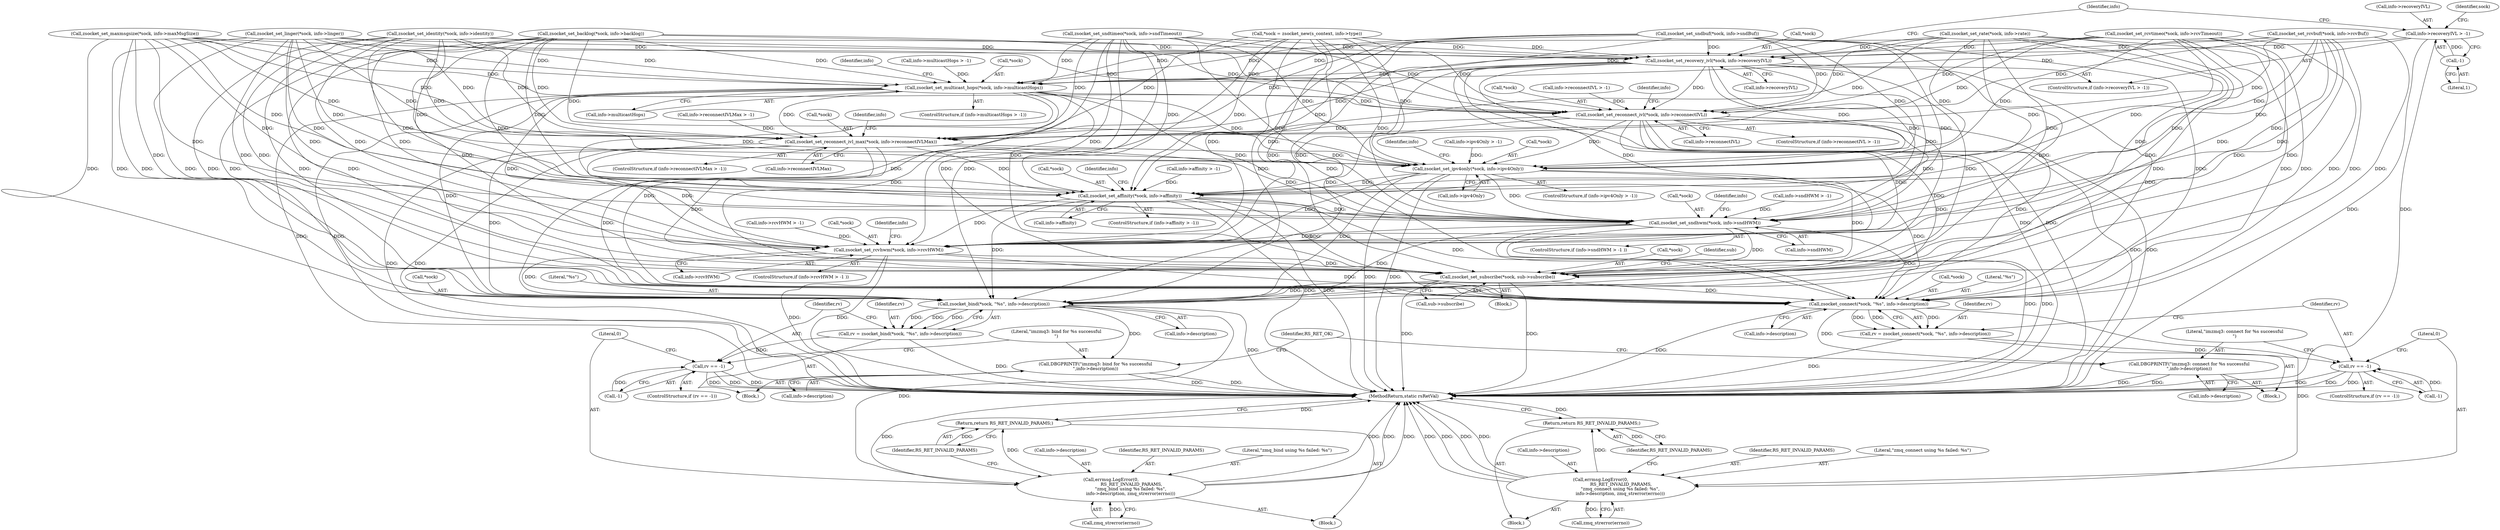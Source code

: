 digraph "0_rsyslog_062d0c671a29f7c6f7dff4a2f1f35df375bbb30b@pointer" {
"1000248" [label="(Call,info->recoveryIVL > -1)"];
"1000252" [label="(Call,-1)"];
"1000254" [label="(Call,zsocket_set_recovery_ivl(*sock, info->recoveryIVL))"];
"1000267" [label="(Call,zsocket_set_multicast_hops(*sock, info->multicastHops))"];
"1000280" [label="(Call,zsocket_set_reconnect_ivl(*sock, info->reconnectIVL))"];
"1000293" [label="(Call,zsocket_set_reconnect_ivl_max(*sock, info->reconnectIVLMax))"];
"1000306" [label="(Call,zsocket_set_ipv4only(*sock, info->ipv4Only))"];
"1000319" [label="(Call,zsocket_set_affinity(*sock, info->affinity))"];
"1000332" [label="(Call,zsocket_set_sndhwm(*sock, info->sndHWM))"];
"1000345" [label="(Call,zsocket_set_rcvhwm(*sock, info->rcvHWM))"];
"1000373" [label="(Call,zsocket_set_subscribe(*sock, sub->subscribe))"];
"1000388" [label="(Call,zsocket_connect(*sock, \"%s\", info->description))"];
"1000386" [label="(Call,rv = zsocket_connect(*sock, \"%s\", info->description))"];
"1000396" [label="(Call,rv == -1)"];
"1000401" [label="(Call,errmsg.LogError(0,\n                             RS_RET_INVALID_PARAMS,\n                            \"zmq_connect using %s failed: %s\",\n                            info->description, zmq_strerror(errno)))"];
"1000410" [label="(Return,return RS_RET_INVALID_PARAMS;)"];
"1000412" [label="(Call,DBGPRINTF(\"imzmq3: connect for %s successful\n\",info->description))"];
"1000421" [label="(Call,zsocket_bind(*sock, \"%s\", info->description))"];
"1000419" [label="(Call,rv = zsocket_bind(*sock, \"%s\", info->description))"];
"1000429" [label="(Call,rv == -1)"];
"1000434" [label="(Call,errmsg.LogError(0,\n                             RS_RET_INVALID_PARAMS,\n                            \"zmq_bind using %s failed: %s\",\n                            info->description, zmq_strerror(errno)))"];
"1000443" [label="(Return,return RS_RET_INVALID_PARAMS;)"];
"1000445" [label="(Call,DBGPRINTF(\"imzmq3: bind for %s successful\n\",info->description))"];
"1000309" [label="(Call,info->ipv4Only)"];
"1000249" [label="(Call,info->recoveryIVL)"];
"1000438" [label="(Call,info->description)"];
"1000339" [label="(Call,info->rcvHWM > -1)"];
"1000386" [label="(Call,rv = zsocket_connect(*sock, \"%s\", info->description))"];
"1000333" [label="(Call,*sock)"];
"1000376" [label="(Call,sub->subscribe)"];
"1000332" [label="(Call,zsocket_set_sndhwm(*sock, info->sndHWM))"];
"1000413" [label="(Literal,\"imzmq3: connect for %s successful\n\")"];
"1000436" [label="(Identifier,RS_RET_INVALID_PARAMS)"];
"1000335" [label="(Call,info->sndHWM)"];
"1000287" [label="(Call,info->reconnectIVLMax > -1)"];
"1000419" [label="(Call,rv = zsocket_bind(*sock, \"%s\", info->description))"];
"1000422" [label="(Call,*sock)"];
"1000150" [label="(Call,zsocket_set_sndbuf(*sock, info->sndBuf))"];
"1000163" [label="(Call,zsocket_set_rcvbuf(*sock, info->rcvBuf))"];
"1000346" [label="(Call,*sock)"];
"1000374" [label="(Call,*sock)"];
"1000294" [label="(Call,*sock)"];
"1000428" [label="(ControlStructure,if (rv == -1))"];
"1000420" [label="(Identifier,rv)"];
"1000403" [label="(Identifier,RS_RET_INVALID_PARAMS)"];
"1000410" [label="(Return,return RS_RET_INVALID_PARAMS;)"];
"1000281" [label="(Call,*sock)"];
"1000373" [label="(Call,zsocket_set_subscribe(*sock, sub->subscribe))"];
"1000255" [label="(Call,*sock)"];
"1000263" [label="(Identifier,info)"];
"1000276" [label="(Identifier,info)"];
"1000254" [label="(Call,zsocket_set_recovery_ivl(*sock, info->recoveryIVL))"];
"1000341" [label="(Identifier,info)"];
"1000447" [label="(Call,info->description)"];
"1000435" [label="(Literal,0)"];
"1000215" [label="(Call,zsocket_set_rcvtimeo(*sock, info->rcvTimeout))"];
"1000260" [label="(ControlStructure,if (info->multicastHops > -1))"];
"1000431" [label="(Call,-1)"];
"1000202" [label="(Call,zsocket_set_sndtimeo(*sock, info->sndTimeout))"];
"1000404" [label="(Literal,\"zmq_connect using %s failed: %s\")"];
"1000421" [label="(Call,zsocket_bind(*sock, \"%s\", info->description))"];
"1000256" [label="(Identifier,sock)"];
"1000283" [label="(Call,info->reconnectIVL)"];
"1000418" [label="(Block,)"];
"1000286" [label="(ControlStructure,if (info->reconnectIVLMax > -1))"];
"1000326" [label="(Call,info->sndHWM > -1)"];
"1000398" [label="(Call,-1)"];
"1000322" [label="(Call,info->affinity)"];
"1000189" [label="(Call,zsocket_set_backlog(*sock, info->backlog))"];
"1000315" [label="(Identifier,info)"];
"1000296" [label="(Call,info->reconnectIVLMax)"];
"1000445" [label="(Call,DBGPRINTF(\"imzmq3: bind for %s successful\n\",info->description))"];
"1000338" [label="(ControlStructure,if (info->rcvHWM > -1 ))"];
"1000273" [label="(ControlStructure,if (info->reconnectIVL > -1))"];
"1000388" [label="(Call,zsocket_connect(*sock, \"%s\", info->description))"];
"1000261" [label="(Call,info->multicastHops > -1)"];
"1000451" [label="(Identifier,RS_RET_OK)"];
"1000253" [label="(Literal,1)"];
"1000312" [label="(ControlStructure,if (info->affinity > -1))"];
"1000252" [label="(Call,-1)"];
"1000411" [label="(Identifier,RS_RET_INVALID_PARAMS)"];
"1000387" [label="(Identifier,rv)"];
"1000402" [label="(Literal,0)"];
"1000110" [label="(Call,*sock = zsocket_new(s_context, info->type))"];
"1000429" [label="(Call,rv == -1)"];
"1000368" [label="(Identifier,sub)"];
"1000270" [label="(Call,info->multicastHops)"];
"1000414" [label="(Call,info->description)"];
"1000302" [label="(Identifier,info)"];
"1000241" [label="(Call,zsocket_set_rate(*sock, info->rate))"];
"1000372" [label="(Block,)"];
"1000257" [label="(Call,info->recoveryIVL)"];
"1000354" [label="(Identifier,info)"];
"1000400" [label="(Block,)"];
"1000137" [label="(Call,zsocket_set_identity(*sock, info->identity))"];
"1000319" [label="(Call,zsocket_set_affinity(*sock, info->affinity))"];
"1000408" [label="(Call,zmq_strerror(errno))"];
"1000247" [label="(ControlStructure,if (info->recoveryIVL > -1))"];
"1000425" [label="(Call,info->description)"];
"1000293" [label="(Call,zsocket_set_reconnect_ivl_max(*sock, info->reconnectIVLMax))"];
"1000395" [label="(ControlStructure,if (rv == -1))"];
"1000452" [label="(MethodReturn,static rsRetVal)"];
"1000437" [label="(Literal,\"zmq_bind using %s failed: %s\")"];
"1000267" [label="(Call,zsocket_set_multicast_hops(*sock, info->multicastHops))"];
"1000274" [label="(Call,info->reconnectIVL > -1)"];
"1000397" [label="(Identifier,rv)"];
"1000280" [label="(Call,zsocket_set_reconnect_ivl(*sock, info->reconnectIVL))"];
"1000313" [label="(Call,info->affinity > -1)"];
"1000228" [label="(Call,zsocket_set_maxmsgsize(*sock, info->maxMsgSize))"];
"1000268" [label="(Call,*sock)"];
"1000389" [label="(Call,*sock)"];
"1000446" [label="(Literal,\"imzmq3: bind for %s successful\n\")"];
"1000300" [label="(Call,info->ipv4Only > -1)"];
"1000348" [label="(Call,info->rcvHWM)"];
"1000444" [label="(Identifier,RS_RET_INVALID_PARAMS)"];
"1000320" [label="(Call,*sock)"];
"1000306" [label="(Call,zsocket_set_ipv4only(*sock, info->ipv4Only))"];
"1000248" [label="(Call,info->recoveryIVL > -1)"];
"1000434" [label="(Call,errmsg.LogError(0,\n                             RS_RET_INVALID_PARAMS,\n                            \"zmq_bind using %s failed: %s\",\n                            info->description, zmq_strerror(errno)))"];
"1000176" [label="(Call,zsocket_set_linger(*sock, info->linger))"];
"1000385" [label="(Block,)"];
"1000299" [label="(ControlStructure,if (info->ipv4Only > -1))"];
"1000391" [label="(Literal,\"%s\")"];
"1000325" [label="(ControlStructure,if (info->sndHWM > -1 ))"];
"1000424" [label="(Literal,\"%s\")"];
"1000401" [label="(Call,errmsg.LogError(0,\n                             RS_RET_INVALID_PARAMS,\n                            \"zmq_connect using %s failed: %s\",\n                            info->description, zmq_strerror(errno)))"];
"1000289" [label="(Identifier,info)"];
"1000405" [label="(Call,info->description)"];
"1000396" [label="(Call,rv == -1)"];
"1000433" [label="(Block,)"];
"1000441" [label="(Call,zmq_strerror(errno))"];
"1000307" [label="(Call,*sock)"];
"1000328" [label="(Identifier,info)"];
"1000430" [label="(Identifier,rv)"];
"1000443" [label="(Return,return RS_RET_INVALID_PARAMS;)"];
"1000345" [label="(Call,zsocket_set_rcvhwm(*sock, info->rcvHWM))"];
"1000392" [label="(Call,info->description)"];
"1000412" [label="(Call,DBGPRINTF(\"imzmq3: connect for %s successful\n\",info->description))"];
"1000248" -> "1000247"  [label="AST: "];
"1000248" -> "1000252"  [label="CFG: "];
"1000249" -> "1000248"  [label="AST: "];
"1000252" -> "1000248"  [label="AST: "];
"1000256" -> "1000248"  [label="CFG: "];
"1000263" -> "1000248"  [label="CFG: "];
"1000248" -> "1000452"  [label="DDG: "];
"1000248" -> "1000452"  [label="DDG: "];
"1000252" -> "1000248"  [label="DDG: "];
"1000248" -> "1000254"  [label="DDG: "];
"1000252" -> "1000253"  [label="CFG: "];
"1000253" -> "1000252"  [label="AST: "];
"1000254" -> "1000247"  [label="AST: "];
"1000254" -> "1000257"  [label="CFG: "];
"1000255" -> "1000254"  [label="AST: "];
"1000257" -> "1000254"  [label="AST: "];
"1000263" -> "1000254"  [label="CFG: "];
"1000254" -> "1000452"  [label="DDG: "];
"1000254" -> "1000452"  [label="DDG: "];
"1000163" -> "1000254"  [label="DDG: "];
"1000150" -> "1000254"  [label="DDG: "];
"1000189" -> "1000254"  [label="DDG: "];
"1000215" -> "1000254"  [label="DDG: "];
"1000228" -> "1000254"  [label="DDG: "];
"1000202" -> "1000254"  [label="DDG: "];
"1000241" -> "1000254"  [label="DDG: "];
"1000176" -> "1000254"  [label="DDG: "];
"1000137" -> "1000254"  [label="DDG: "];
"1000110" -> "1000254"  [label="DDG: "];
"1000254" -> "1000267"  [label="DDG: "];
"1000254" -> "1000280"  [label="DDG: "];
"1000254" -> "1000293"  [label="DDG: "];
"1000254" -> "1000306"  [label="DDG: "];
"1000254" -> "1000319"  [label="DDG: "];
"1000254" -> "1000332"  [label="DDG: "];
"1000254" -> "1000345"  [label="DDG: "];
"1000254" -> "1000373"  [label="DDG: "];
"1000254" -> "1000388"  [label="DDG: "];
"1000254" -> "1000421"  [label="DDG: "];
"1000267" -> "1000260"  [label="AST: "];
"1000267" -> "1000270"  [label="CFG: "];
"1000268" -> "1000267"  [label="AST: "];
"1000270" -> "1000267"  [label="AST: "];
"1000276" -> "1000267"  [label="CFG: "];
"1000267" -> "1000452"  [label="DDG: "];
"1000267" -> "1000452"  [label="DDG: "];
"1000163" -> "1000267"  [label="DDG: "];
"1000150" -> "1000267"  [label="DDG: "];
"1000189" -> "1000267"  [label="DDG: "];
"1000215" -> "1000267"  [label="DDG: "];
"1000228" -> "1000267"  [label="DDG: "];
"1000202" -> "1000267"  [label="DDG: "];
"1000241" -> "1000267"  [label="DDG: "];
"1000176" -> "1000267"  [label="DDG: "];
"1000137" -> "1000267"  [label="DDG: "];
"1000110" -> "1000267"  [label="DDG: "];
"1000261" -> "1000267"  [label="DDG: "];
"1000267" -> "1000280"  [label="DDG: "];
"1000267" -> "1000293"  [label="DDG: "];
"1000267" -> "1000306"  [label="DDG: "];
"1000267" -> "1000319"  [label="DDG: "];
"1000267" -> "1000332"  [label="DDG: "];
"1000267" -> "1000345"  [label="DDG: "];
"1000267" -> "1000373"  [label="DDG: "];
"1000267" -> "1000388"  [label="DDG: "];
"1000267" -> "1000421"  [label="DDG: "];
"1000280" -> "1000273"  [label="AST: "];
"1000280" -> "1000283"  [label="CFG: "];
"1000281" -> "1000280"  [label="AST: "];
"1000283" -> "1000280"  [label="AST: "];
"1000289" -> "1000280"  [label="CFG: "];
"1000280" -> "1000452"  [label="DDG: "];
"1000280" -> "1000452"  [label="DDG: "];
"1000163" -> "1000280"  [label="DDG: "];
"1000150" -> "1000280"  [label="DDG: "];
"1000189" -> "1000280"  [label="DDG: "];
"1000215" -> "1000280"  [label="DDG: "];
"1000202" -> "1000280"  [label="DDG: "];
"1000241" -> "1000280"  [label="DDG: "];
"1000176" -> "1000280"  [label="DDG: "];
"1000137" -> "1000280"  [label="DDG: "];
"1000110" -> "1000280"  [label="DDG: "];
"1000228" -> "1000280"  [label="DDG: "];
"1000274" -> "1000280"  [label="DDG: "];
"1000280" -> "1000293"  [label="DDG: "];
"1000280" -> "1000306"  [label="DDG: "];
"1000280" -> "1000319"  [label="DDG: "];
"1000280" -> "1000332"  [label="DDG: "];
"1000280" -> "1000345"  [label="DDG: "];
"1000280" -> "1000373"  [label="DDG: "];
"1000280" -> "1000388"  [label="DDG: "];
"1000280" -> "1000421"  [label="DDG: "];
"1000293" -> "1000286"  [label="AST: "];
"1000293" -> "1000296"  [label="CFG: "];
"1000294" -> "1000293"  [label="AST: "];
"1000296" -> "1000293"  [label="AST: "];
"1000302" -> "1000293"  [label="CFG: "];
"1000293" -> "1000452"  [label="DDG: "];
"1000293" -> "1000452"  [label="DDG: "];
"1000163" -> "1000293"  [label="DDG: "];
"1000150" -> "1000293"  [label="DDG: "];
"1000189" -> "1000293"  [label="DDG: "];
"1000215" -> "1000293"  [label="DDG: "];
"1000202" -> "1000293"  [label="DDG: "];
"1000241" -> "1000293"  [label="DDG: "];
"1000176" -> "1000293"  [label="DDG: "];
"1000137" -> "1000293"  [label="DDG: "];
"1000110" -> "1000293"  [label="DDG: "];
"1000228" -> "1000293"  [label="DDG: "];
"1000287" -> "1000293"  [label="DDG: "];
"1000293" -> "1000306"  [label="DDG: "];
"1000293" -> "1000319"  [label="DDG: "];
"1000293" -> "1000332"  [label="DDG: "];
"1000293" -> "1000345"  [label="DDG: "];
"1000293" -> "1000373"  [label="DDG: "];
"1000293" -> "1000388"  [label="DDG: "];
"1000293" -> "1000421"  [label="DDG: "];
"1000306" -> "1000299"  [label="AST: "];
"1000306" -> "1000309"  [label="CFG: "];
"1000307" -> "1000306"  [label="AST: "];
"1000309" -> "1000306"  [label="AST: "];
"1000315" -> "1000306"  [label="CFG: "];
"1000306" -> "1000452"  [label="DDG: "];
"1000306" -> "1000452"  [label="DDG: "];
"1000163" -> "1000306"  [label="DDG: "];
"1000189" -> "1000306"  [label="DDG: "];
"1000215" -> "1000306"  [label="DDG: "];
"1000202" -> "1000306"  [label="DDG: "];
"1000241" -> "1000306"  [label="DDG: "];
"1000176" -> "1000306"  [label="DDG: "];
"1000137" -> "1000306"  [label="DDG: "];
"1000110" -> "1000306"  [label="DDG: "];
"1000150" -> "1000306"  [label="DDG: "];
"1000228" -> "1000306"  [label="DDG: "];
"1000300" -> "1000306"  [label="DDG: "];
"1000306" -> "1000319"  [label="DDG: "];
"1000306" -> "1000332"  [label="DDG: "];
"1000306" -> "1000345"  [label="DDG: "];
"1000306" -> "1000373"  [label="DDG: "];
"1000306" -> "1000388"  [label="DDG: "];
"1000306" -> "1000421"  [label="DDG: "];
"1000319" -> "1000312"  [label="AST: "];
"1000319" -> "1000322"  [label="CFG: "];
"1000320" -> "1000319"  [label="AST: "];
"1000322" -> "1000319"  [label="AST: "];
"1000328" -> "1000319"  [label="CFG: "];
"1000319" -> "1000452"  [label="DDG: "];
"1000319" -> "1000452"  [label="DDG: "];
"1000163" -> "1000319"  [label="DDG: "];
"1000189" -> "1000319"  [label="DDG: "];
"1000215" -> "1000319"  [label="DDG: "];
"1000202" -> "1000319"  [label="DDG: "];
"1000241" -> "1000319"  [label="DDG: "];
"1000176" -> "1000319"  [label="DDG: "];
"1000137" -> "1000319"  [label="DDG: "];
"1000110" -> "1000319"  [label="DDG: "];
"1000150" -> "1000319"  [label="DDG: "];
"1000228" -> "1000319"  [label="DDG: "];
"1000313" -> "1000319"  [label="DDG: "];
"1000319" -> "1000332"  [label="DDG: "];
"1000319" -> "1000345"  [label="DDG: "];
"1000319" -> "1000373"  [label="DDG: "];
"1000319" -> "1000388"  [label="DDG: "];
"1000319" -> "1000421"  [label="DDG: "];
"1000332" -> "1000325"  [label="AST: "];
"1000332" -> "1000335"  [label="CFG: "];
"1000333" -> "1000332"  [label="AST: "];
"1000335" -> "1000332"  [label="AST: "];
"1000341" -> "1000332"  [label="CFG: "];
"1000332" -> "1000452"  [label="DDG: "];
"1000332" -> "1000452"  [label="DDG: "];
"1000163" -> "1000332"  [label="DDG: "];
"1000189" -> "1000332"  [label="DDG: "];
"1000215" -> "1000332"  [label="DDG: "];
"1000202" -> "1000332"  [label="DDG: "];
"1000241" -> "1000332"  [label="DDG: "];
"1000176" -> "1000332"  [label="DDG: "];
"1000137" -> "1000332"  [label="DDG: "];
"1000110" -> "1000332"  [label="DDG: "];
"1000150" -> "1000332"  [label="DDG: "];
"1000228" -> "1000332"  [label="DDG: "];
"1000326" -> "1000332"  [label="DDG: "];
"1000332" -> "1000345"  [label="DDG: "];
"1000332" -> "1000373"  [label="DDG: "];
"1000332" -> "1000388"  [label="DDG: "];
"1000332" -> "1000421"  [label="DDG: "];
"1000345" -> "1000338"  [label="AST: "];
"1000345" -> "1000348"  [label="CFG: "];
"1000346" -> "1000345"  [label="AST: "];
"1000348" -> "1000345"  [label="AST: "];
"1000354" -> "1000345"  [label="CFG: "];
"1000345" -> "1000452"  [label="DDG: "];
"1000345" -> "1000452"  [label="DDG: "];
"1000163" -> "1000345"  [label="DDG: "];
"1000189" -> "1000345"  [label="DDG: "];
"1000215" -> "1000345"  [label="DDG: "];
"1000202" -> "1000345"  [label="DDG: "];
"1000241" -> "1000345"  [label="DDG: "];
"1000176" -> "1000345"  [label="DDG: "];
"1000137" -> "1000345"  [label="DDG: "];
"1000110" -> "1000345"  [label="DDG: "];
"1000150" -> "1000345"  [label="DDG: "];
"1000228" -> "1000345"  [label="DDG: "];
"1000339" -> "1000345"  [label="DDG: "];
"1000345" -> "1000373"  [label="DDG: "];
"1000345" -> "1000388"  [label="DDG: "];
"1000345" -> "1000421"  [label="DDG: "];
"1000373" -> "1000372"  [label="AST: "];
"1000373" -> "1000376"  [label="CFG: "];
"1000374" -> "1000373"  [label="AST: "];
"1000376" -> "1000373"  [label="AST: "];
"1000368" -> "1000373"  [label="CFG: "];
"1000373" -> "1000452"  [label="DDG: "];
"1000373" -> "1000452"  [label="DDG: "];
"1000163" -> "1000373"  [label="DDG: "];
"1000189" -> "1000373"  [label="DDG: "];
"1000215" -> "1000373"  [label="DDG: "];
"1000202" -> "1000373"  [label="DDG: "];
"1000241" -> "1000373"  [label="DDG: "];
"1000176" -> "1000373"  [label="DDG: "];
"1000110" -> "1000373"  [label="DDG: "];
"1000150" -> "1000373"  [label="DDG: "];
"1000228" -> "1000373"  [label="DDG: "];
"1000137" -> "1000373"  [label="DDG: "];
"1000373" -> "1000388"  [label="DDG: "];
"1000373" -> "1000421"  [label="DDG: "];
"1000388" -> "1000386"  [label="AST: "];
"1000388" -> "1000392"  [label="CFG: "];
"1000389" -> "1000388"  [label="AST: "];
"1000391" -> "1000388"  [label="AST: "];
"1000392" -> "1000388"  [label="AST: "];
"1000386" -> "1000388"  [label="CFG: "];
"1000388" -> "1000452"  [label="DDG: "];
"1000388" -> "1000386"  [label="DDG: "];
"1000388" -> "1000386"  [label="DDG: "];
"1000388" -> "1000386"  [label="DDG: "];
"1000163" -> "1000388"  [label="DDG: "];
"1000189" -> "1000388"  [label="DDG: "];
"1000215" -> "1000388"  [label="DDG: "];
"1000202" -> "1000388"  [label="DDG: "];
"1000241" -> "1000388"  [label="DDG: "];
"1000176" -> "1000388"  [label="DDG: "];
"1000110" -> "1000388"  [label="DDG: "];
"1000150" -> "1000388"  [label="DDG: "];
"1000228" -> "1000388"  [label="DDG: "];
"1000137" -> "1000388"  [label="DDG: "];
"1000388" -> "1000401"  [label="DDG: "];
"1000388" -> "1000412"  [label="DDG: "];
"1000386" -> "1000385"  [label="AST: "];
"1000387" -> "1000386"  [label="AST: "];
"1000397" -> "1000386"  [label="CFG: "];
"1000386" -> "1000452"  [label="DDG: "];
"1000386" -> "1000396"  [label="DDG: "];
"1000396" -> "1000395"  [label="AST: "];
"1000396" -> "1000398"  [label="CFG: "];
"1000397" -> "1000396"  [label="AST: "];
"1000398" -> "1000396"  [label="AST: "];
"1000402" -> "1000396"  [label="CFG: "];
"1000413" -> "1000396"  [label="CFG: "];
"1000396" -> "1000452"  [label="DDG: "];
"1000396" -> "1000452"  [label="DDG: "];
"1000396" -> "1000452"  [label="DDG: "];
"1000398" -> "1000396"  [label="DDG: "];
"1000401" -> "1000400"  [label="AST: "];
"1000401" -> "1000408"  [label="CFG: "];
"1000402" -> "1000401"  [label="AST: "];
"1000403" -> "1000401"  [label="AST: "];
"1000404" -> "1000401"  [label="AST: "];
"1000405" -> "1000401"  [label="AST: "];
"1000408" -> "1000401"  [label="AST: "];
"1000411" -> "1000401"  [label="CFG: "];
"1000401" -> "1000452"  [label="DDG: "];
"1000401" -> "1000452"  [label="DDG: "];
"1000401" -> "1000452"  [label="DDG: "];
"1000401" -> "1000452"  [label="DDG: "];
"1000408" -> "1000401"  [label="DDG: "];
"1000401" -> "1000410"  [label="DDG: "];
"1000410" -> "1000400"  [label="AST: "];
"1000410" -> "1000411"  [label="CFG: "];
"1000411" -> "1000410"  [label="AST: "];
"1000452" -> "1000410"  [label="CFG: "];
"1000410" -> "1000452"  [label="DDG: "];
"1000411" -> "1000410"  [label="DDG: "];
"1000412" -> "1000385"  [label="AST: "];
"1000412" -> "1000414"  [label="CFG: "];
"1000413" -> "1000412"  [label="AST: "];
"1000414" -> "1000412"  [label="AST: "];
"1000451" -> "1000412"  [label="CFG: "];
"1000412" -> "1000452"  [label="DDG: "];
"1000412" -> "1000452"  [label="DDG: "];
"1000421" -> "1000419"  [label="AST: "];
"1000421" -> "1000425"  [label="CFG: "];
"1000422" -> "1000421"  [label="AST: "];
"1000424" -> "1000421"  [label="AST: "];
"1000425" -> "1000421"  [label="AST: "];
"1000419" -> "1000421"  [label="CFG: "];
"1000421" -> "1000452"  [label="DDG: "];
"1000421" -> "1000419"  [label="DDG: "];
"1000421" -> "1000419"  [label="DDG: "];
"1000421" -> "1000419"  [label="DDG: "];
"1000163" -> "1000421"  [label="DDG: "];
"1000189" -> "1000421"  [label="DDG: "];
"1000215" -> "1000421"  [label="DDG: "];
"1000202" -> "1000421"  [label="DDG: "];
"1000241" -> "1000421"  [label="DDG: "];
"1000176" -> "1000421"  [label="DDG: "];
"1000110" -> "1000421"  [label="DDG: "];
"1000150" -> "1000421"  [label="DDG: "];
"1000228" -> "1000421"  [label="DDG: "];
"1000137" -> "1000421"  [label="DDG: "];
"1000421" -> "1000434"  [label="DDG: "];
"1000421" -> "1000445"  [label="DDG: "];
"1000419" -> "1000418"  [label="AST: "];
"1000420" -> "1000419"  [label="AST: "];
"1000430" -> "1000419"  [label="CFG: "];
"1000419" -> "1000452"  [label="DDG: "];
"1000419" -> "1000429"  [label="DDG: "];
"1000429" -> "1000428"  [label="AST: "];
"1000429" -> "1000431"  [label="CFG: "];
"1000430" -> "1000429"  [label="AST: "];
"1000431" -> "1000429"  [label="AST: "];
"1000435" -> "1000429"  [label="CFG: "];
"1000446" -> "1000429"  [label="CFG: "];
"1000429" -> "1000452"  [label="DDG: "];
"1000429" -> "1000452"  [label="DDG: "];
"1000429" -> "1000452"  [label="DDG: "];
"1000431" -> "1000429"  [label="DDG: "];
"1000434" -> "1000433"  [label="AST: "];
"1000434" -> "1000441"  [label="CFG: "];
"1000435" -> "1000434"  [label="AST: "];
"1000436" -> "1000434"  [label="AST: "];
"1000437" -> "1000434"  [label="AST: "];
"1000438" -> "1000434"  [label="AST: "];
"1000441" -> "1000434"  [label="AST: "];
"1000444" -> "1000434"  [label="CFG: "];
"1000434" -> "1000452"  [label="DDG: "];
"1000434" -> "1000452"  [label="DDG: "];
"1000434" -> "1000452"  [label="DDG: "];
"1000434" -> "1000452"  [label="DDG: "];
"1000441" -> "1000434"  [label="DDG: "];
"1000434" -> "1000443"  [label="DDG: "];
"1000443" -> "1000433"  [label="AST: "];
"1000443" -> "1000444"  [label="CFG: "];
"1000444" -> "1000443"  [label="AST: "];
"1000452" -> "1000443"  [label="CFG: "];
"1000443" -> "1000452"  [label="DDG: "];
"1000444" -> "1000443"  [label="DDG: "];
"1000445" -> "1000418"  [label="AST: "];
"1000445" -> "1000447"  [label="CFG: "];
"1000446" -> "1000445"  [label="AST: "];
"1000447" -> "1000445"  [label="AST: "];
"1000451" -> "1000445"  [label="CFG: "];
"1000445" -> "1000452"  [label="DDG: "];
"1000445" -> "1000452"  [label="DDG: "];
}
